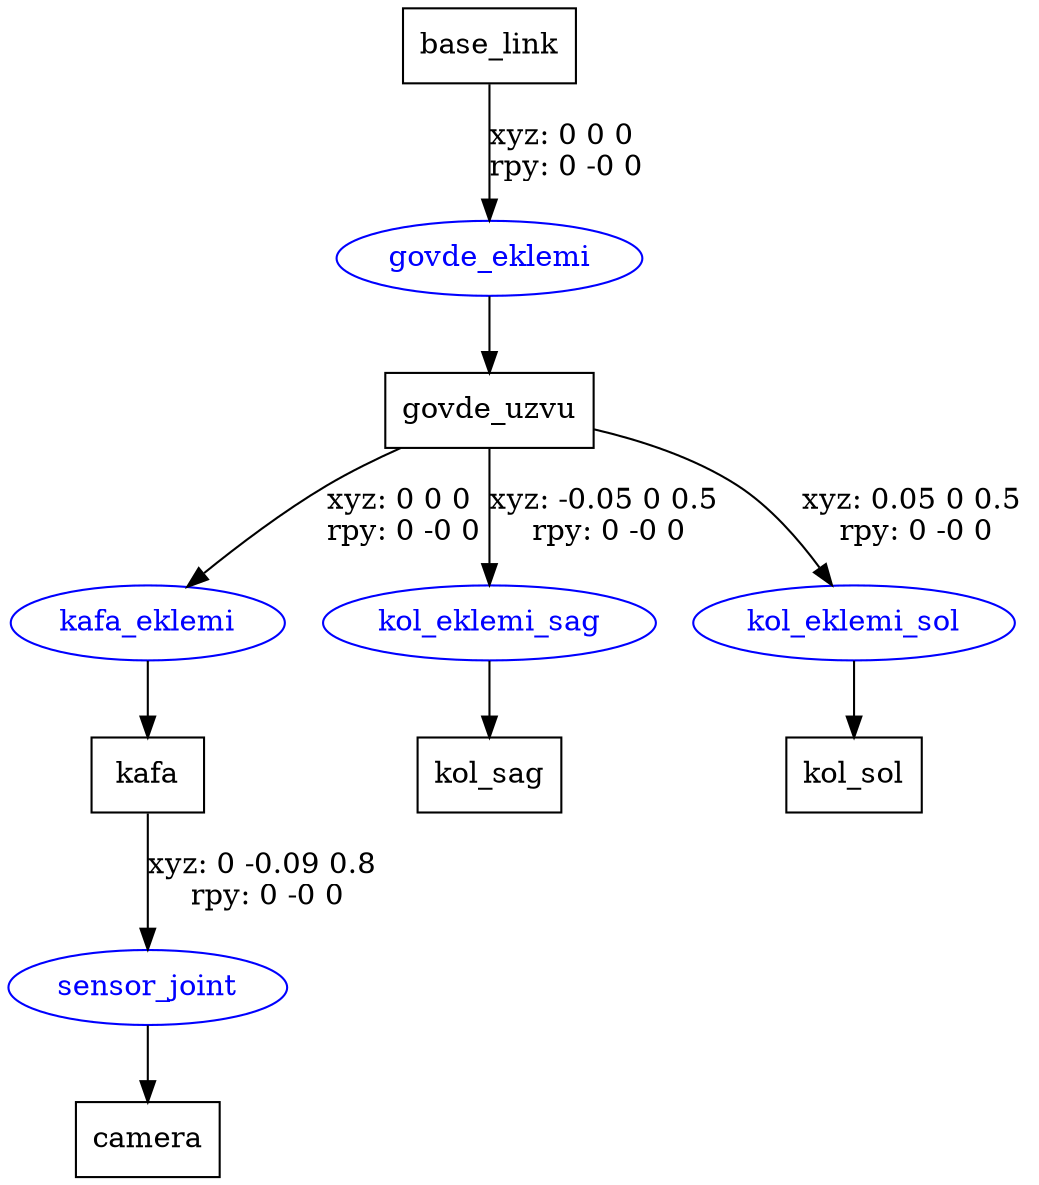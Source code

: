 digraph G {
node [shape=box];
"base_link" [label="base_link"];
"govde_uzvu" [label="govde_uzvu"];
"kafa" [label="kafa"];
"camera" [label="camera"];
"kol_sag" [label="kol_sag"];
"kol_sol" [label="kol_sol"];
node [shape=ellipse, color=blue, fontcolor=blue];
"base_link" -> "govde_eklemi" [label="xyz: 0 0 0 \nrpy: 0 -0 0"]
"govde_eklemi" -> "govde_uzvu"
"govde_uzvu" -> "kafa_eklemi" [label="xyz: 0 0 0 \nrpy: 0 -0 0"]
"kafa_eklemi" -> "kafa"
"kafa" -> "sensor_joint" [label="xyz: 0 -0.09 0.8 \nrpy: 0 -0 0"]
"sensor_joint" -> "camera"
"govde_uzvu" -> "kol_eklemi_sag" [label="xyz: -0.05 0 0.5 \nrpy: 0 -0 0"]
"kol_eklemi_sag" -> "kol_sag"
"govde_uzvu" -> "kol_eklemi_sol" [label="xyz: 0.05 0 0.5 \nrpy: 0 -0 0"]
"kol_eklemi_sol" -> "kol_sol"
}
